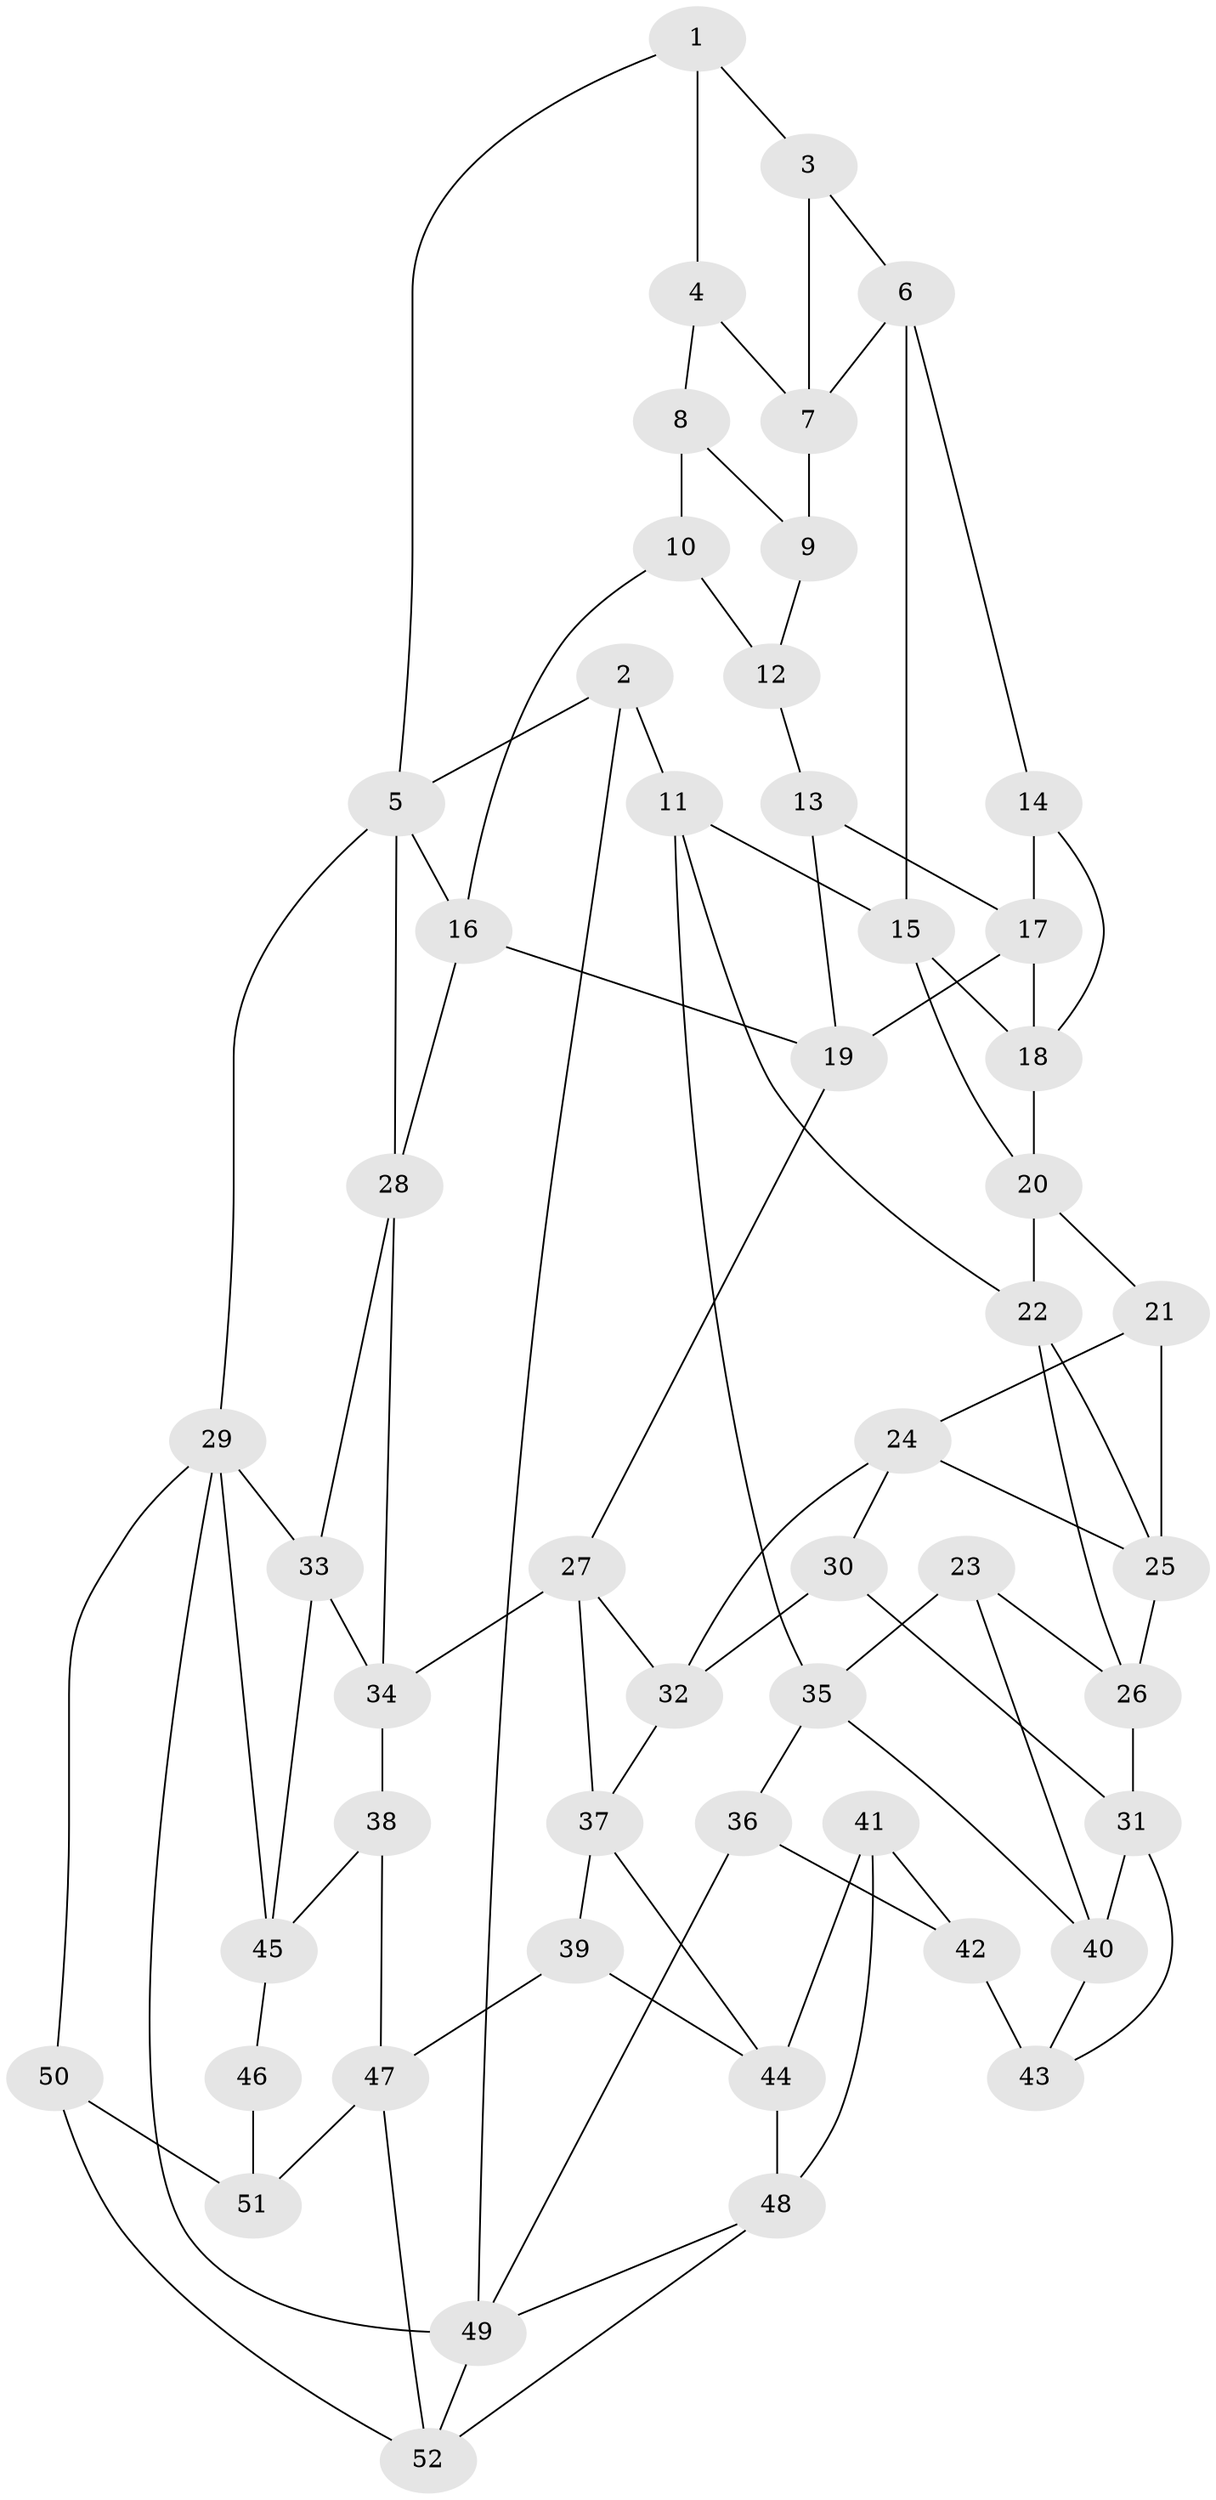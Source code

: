 // original degree distribution, {3: 0.028846153846153848, 6: 0.23076923076923078, 5: 0.5096153846153846, 4: 0.23076923076923078}
// Generated by graph-tools (version 1.1) at 2025/03/03/09/25 03:03:29]
// undirected, 52 vertices, 94 edges
graph export_dot {
graph [start="1"]
  node [color=gray90,style=filled];
  1;
  2;
  3;
  4;
  5;
  6;
  7;
  8;
  9;
  10;
  11;
  12;
  13;
  14;
  15;
  16;
  17;
  18;
  19;
  20;
  21;
  22;
  23;
  24;
  25;
  26;
  27;
  28;
  29;
  30;
  31;
  32;
  33;
  34;
  35;
  36;
  37;
  38;
  39;
  40;
  41;
  42;
  43;
  44;
  45;
  46;
  47;
  48;
  49;
  50;
  51;
  52;
  1 -- 3 [weight=1.0];
  1 -- 4 [weight=1.0];
  1 -- 5 [weight=1.0];
  2 -- 5 [weight=1.0];
  2 -- 11 [weight=2.0];
  2 -- 49 [weight=1.0];
  3 -- 6 [weight=1.0];
  3 -- 7 [weight=1.0];
  4 -- 7 [weight=1.0];
  4 -- 8 [weight=1.0];
  5 -- 16 [weight=1.0];
  5 -- 28 [weight=1.0];
  5 -- 29 [weight=1.0];
  6 -- 7 [weight=1.0];
  6 -- 14 [weight=1.0];
  6 -- 15 [weight=1.0];
  7 -- 9 [weight=1.0];
  8 -- 9 [weight=1.0];
  8 -- 10 [weight=2.0];
  9 -- 12 [weight=1.0];
  10 -- 12 [weight=2.0];
  10 -- 16 [weight=1.0];
  11 -- 15 [weight=1.0];
  11 -- 22 [weight=1.0];
  11 -- 35 [weight=1.0];
  12 -- 13 [weight=1.0];
  13 -- 17 [weight=1.0];
  13 -- 19 [weight=1.0];
  14 -- 17 [weight=1.0];
  14 -- 18 [weight=1.0];
  15 -- 18 [weight=1.0];
  15 -- 20 [weight=1.0];
  16 -- 19 [weight=1.0];
  16 -- 28 [weight=1.0];
  17 -- 18 [weight=1.0];
  17 -- 19 [weight=1.0];
  18 -- 20 [weight=1.0];
  19 -- 27 [weight=1.0];
  20 -- 21 [weight=1.0];
  20 -- 22 [weight=1.0];
  21 -- 24 [weight=1.0];
  21 -- 25 [weight=1.0];
  22 -- 25 [weight=1.0];
  22 -- 26 [weight=1.0];
  23 -- 26 [weight=1.0];
  23 -- 35 [weight=1.0];
  23 -- 40 [weight=1.0];
  24 -- 25 [weight=1.0];
  24 -- 30 [weight=1.0];
  24 -- 32 [weight=1.0];
  25 -- 26 [weight=1.0];
  26 -- 31 [weight=1.0];
  27 -- 32 [weight=1.0];
  27 -- 34 [weight=1.0];
  27 -- 37 [weight=1.0];
  28 -- 33 [weight=1.0];
  28 -- 34 [weight=1.0];
  29 -- 33 [weight=1.0];
  29 -- 45 [weight=1.0];
  29 -- 49 [weight=1.0];
  29 -- 50 [weight=1.0];
  30 -- 31 [weight=1.0];
  30 -- 32 [weight=1.0];
  31 -- 40 [weight=1.0];
  31 -- 43 [weight=1.0];
  32 -- 37 [weight=1.0];
  33 -- 34 [weight=1.0];
  33 -- 45 [weight=1.0];
  34 -- 38 [weight=1.0];
  35 -- 36 [weight=1.0];
  35 -- 40 [weight=1.0];
  36 -- 42 [weight=1.0];
  36 -- 49 [weight=1.0];
  37 -- 39 [weight=1.0];
  37 -- 44 [weight=1.0];
  38 -- 45 [weight=1.0];
  38 -- 47 [weight=1.0];
  39 -- 44 [weight=1.0];
  39 -- 47 [weight=1.0];
  40 -- 43 [weight=1.0];
  41 -- 42 [weight=1.0];
  41 -- 44 [weight=1.0];
  41 -- 48 [weight=1.0];
  42 -- 43 [weight=2.0];
  44 -- 48 [weight=1.0];
  45 -- 46 [weight=1.0];
  46 -- 51 [weight=2.0];
  47 -- 51 [weight=1.0];
  47 -- 52 [weight=1.0];
  48 -- 49 [weight=1.0];
  48 -- 52 [weight=1.0];
  49 -- 52 [weight=1.0];
  50 -- 51 [weight=1.0];
  50 -- 52 [weight=1.0];
}
